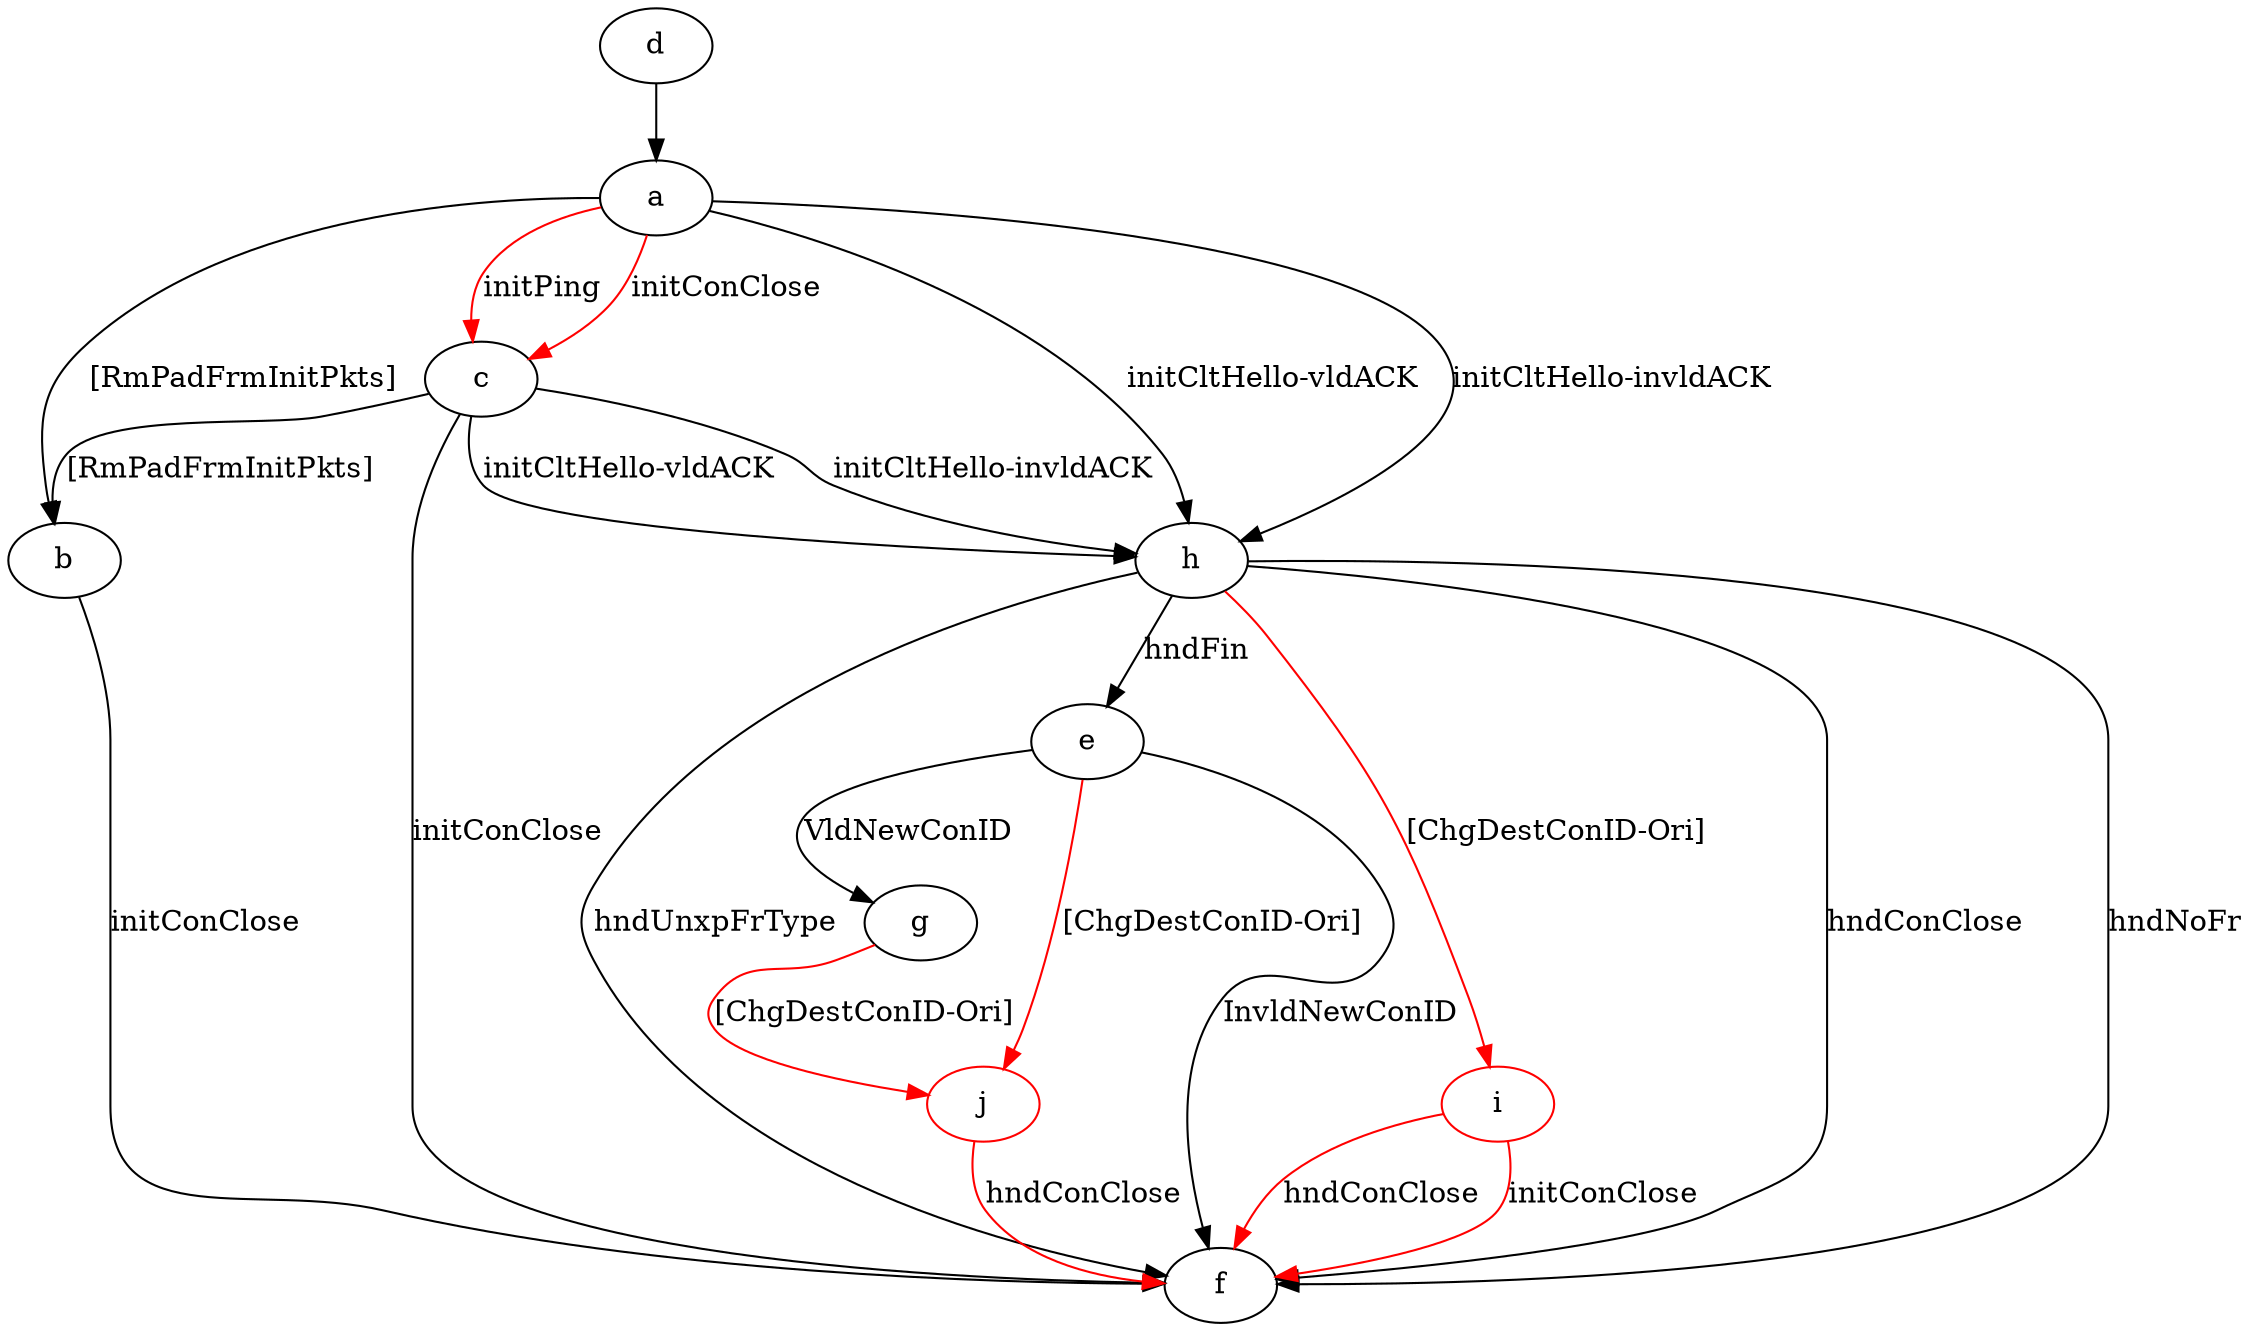 digraph "" {
	a -> b	[key=0,
		label="[RmPadFrmInitPkts] "];
	a -> c	[key=0,
		color=red,
		label="initPing "];
	a -> c	[key=1,
		color=red,
		label="initConClose "];
	a -> h	[key=0,
		label="initCltHello-vldACK "];
	a -> h	[key=1,
		label="initCltHello-invldACK "];
	b -> f	[key=0,
		label="initConClose "];
	c -> b	[key=0,
		label="[RmPadFrmInitPkts] "];
	c -> f	[key=0,
		label="initConClose "];
	c -> h	[key=0,
		label="initCltHello-vldACK "];
	c -> h	[key=1,
		label="initCltHello-invldACK "];
	d -> a	[key=0];
	e -> f	[key=0,
		label="InvldNewConID "];
	e -> g	[key=0,
		label="VldNewConID "];
	j	[color=red];
	e -> j	[key=0,
		color=red,
		label="[ChgDestConID-Ori] "];
	g -> j	[key=0,
		color=red,
		label="[ChgDestConID-Ori] "];
	h -> e	[key=0,
		label="hndFin "];
	h -> f	[key=0,
		label="hndConClose "];
	h -> f	[key=1,
		label="hndNoFr "];
	h -> f	[key=2,
		label="hndUnxpFrType "];
	i	[color=red];
	h -> i	[key=0,
		color=red,
		label="[ChgDestConID-Ori] "];
	i -> f	[key=0,
		color=red,
		label="initConClose "];
	i -> f	[key=1,
		color=red,
		label="hndConClose "];
	j -> f	[key=0,
		color=red,
		label="hndConClose "];
}
